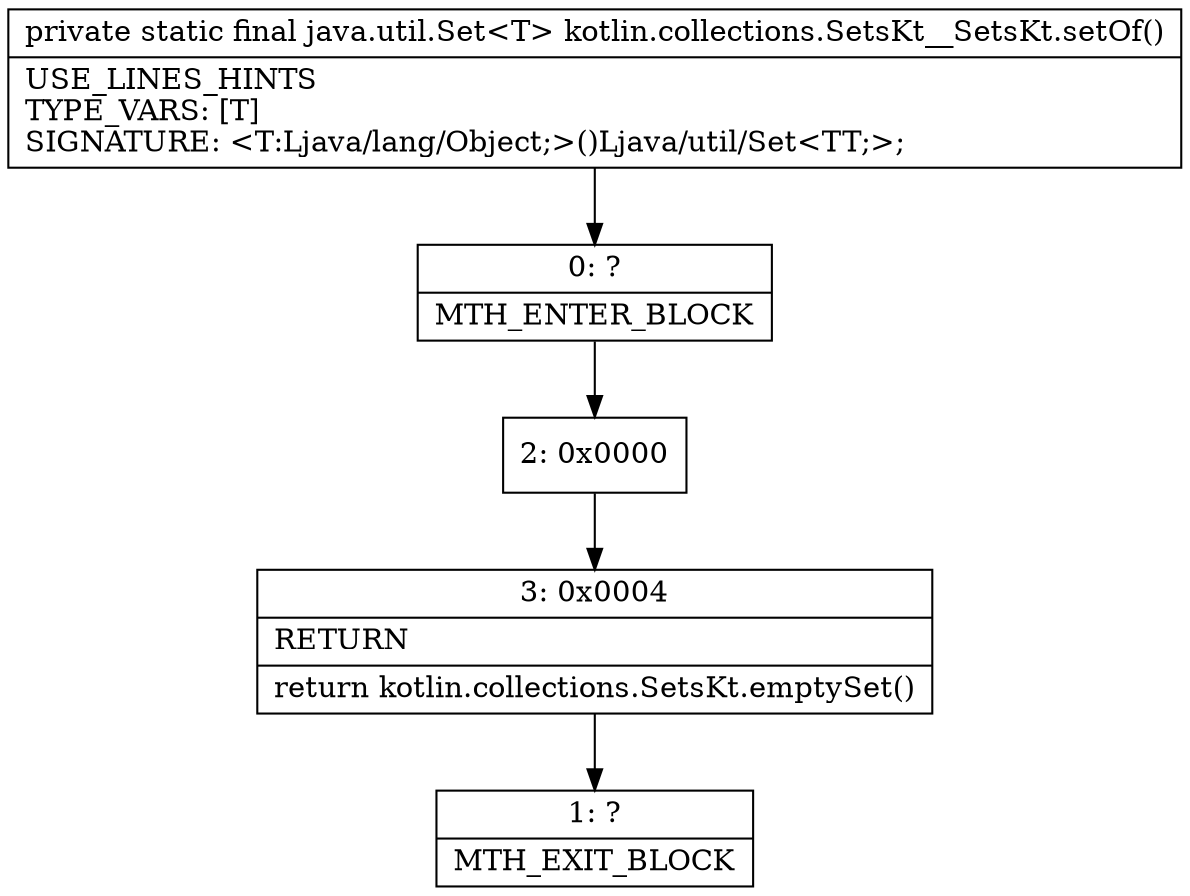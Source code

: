 digraph "CFG forkotlin.collections.SetsKt__SetsKt.setOf()Ljava\/util\/Set;" {
Node_0 [shape=record,label="{0\:\ ?|MTH_ENTER_BLOCK\l}"];
Node_2 [shape=record,label="{2\:\ 0x0000}"];
Node_3 [shape=record,label="{3\:\ 0x0004|RETURN\l|return kotlin.collections.SetsKt.emptySet()\l}"];
Node_1 [shape=record,label="{1\:\ ?|MTH_EXIT_BLOCK\l}"];
MethodNode[shape=record,label="{private static final java.util.Set\<T\> kotlin.collections.SetsKt__SetsKt.setOf()  | USE_LINES_HINTS\lTYPE_VARS: [T]\lSIGNATURE: \<T:Ljava\/lang\/Object;\>()Ljava\/util\/Set\<TT;\>;\l}"];
MethodNode -> Node_0;Node_0 -> Node_2;
Node_2 -> Node_3;
Node_3 -> Node_1;
}


